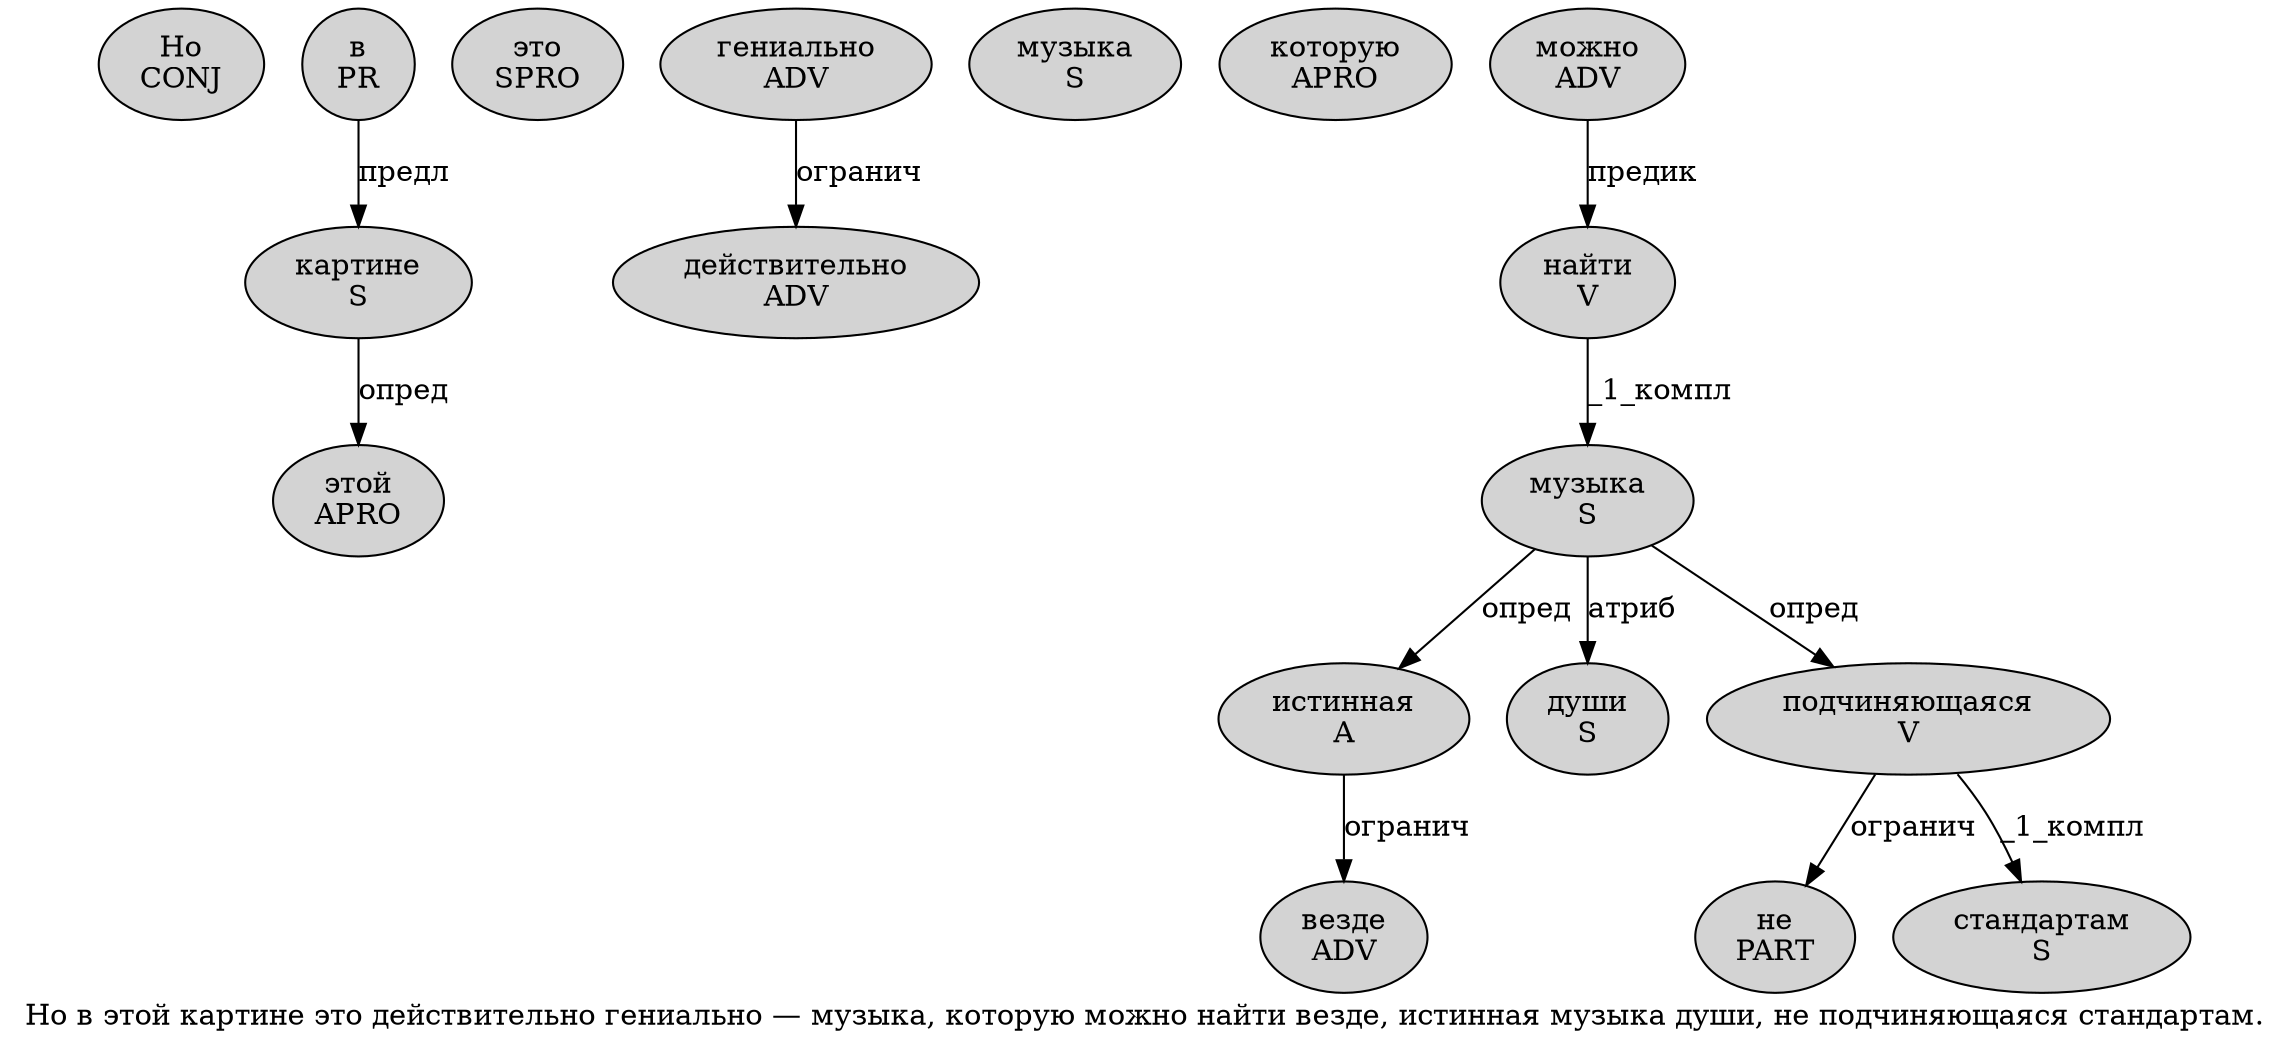 digraph SENTENCE_337 {
	graph [label="Но в этой картине это действительно гениально — музыка, которую можно найти везде, истинная музыка души, не подчиняющаяся стандартам."]
	node [style=filled]
		0 [label="Но
CONJ" color="" fillcolor=lightgray penwidth=1 shape=ellipse]
		1 [label="в
PR" color="" fillcolor=lightgray penwidth=1 shape=ellipse]
		2 [label="этой
APRO" color="" fillcolor=lightgray penwidth=1 shape=ellipse]
		3 [label="картине
S" color="" fillcolor=lightgray penwidth=1 shape=ellipse]
		4 [label="это
SPRO" color="" fillcolor=lightgray penwidth=1 shape=ellipse]
		5 [label="действительно
ADV" color="" fillcolor=lightgray penwidth=1 shape=ellipse]
		6 [label="гениально
ADV" color="" fillcolor=lightgray penwidth=1 shape=ellipse]
		8 [label="музыка
S" color="" fillcolor=lightgray penwidth=1 shape=ellipse]
		10 [label="которую
APRO" color="" fillcolor=lightgray penwidth=1 shape=ellipse]
		11 [label="можно
ADV" color="" fillcolor=lightgray penwidth=1 shape=ellipse]
		12 [label="найти
V" color="" fillcolor=lightgray penwidth=1 shape=ellipse]
		13 [label="везде
ADV" color="" fillcolor=lightgray penwidth=1 shape=ellipse]
		15 [label="истинная
A" color="" fillcolor=lightgray penwidth=1 shape=ellipse]
		16 [label="музыка
S" color="" fillcolor=lightgray penwidth=1 shape=ellipse]
		17 [label="души
S" color="" fillcolor=lightgray penwidth=1 shape=ellipse]
		19 [label="не
PART" color="" fillcolor=lightgray penwidth=1 shape=ellipse]
		20 [label="подчиняющаяся
V" color="" fillcolor=lightgray penwidth=1 shape=ellipse]
		21 [label="стандартам
S" color="" fillcolor=lightgray penwidth=1 shape=ellipse]
			1 -> 3 [label="предл"]
			6 -> 5 [label="огранич"]
			12 -> 16 [label="_1_компл"]
			11 -> 12 [label="предик"]
			15 -> 13 [label="огранич"]
			3 -> 2 [label="опред"]
			16 -> 15 [label="опред"]
			16 -> 17 [label="атриб"]
			16 -> 20 [label="опред"]
			20 -> 19 [label="огранич"]
			20 -> 21 [label="_1_компл"]
}